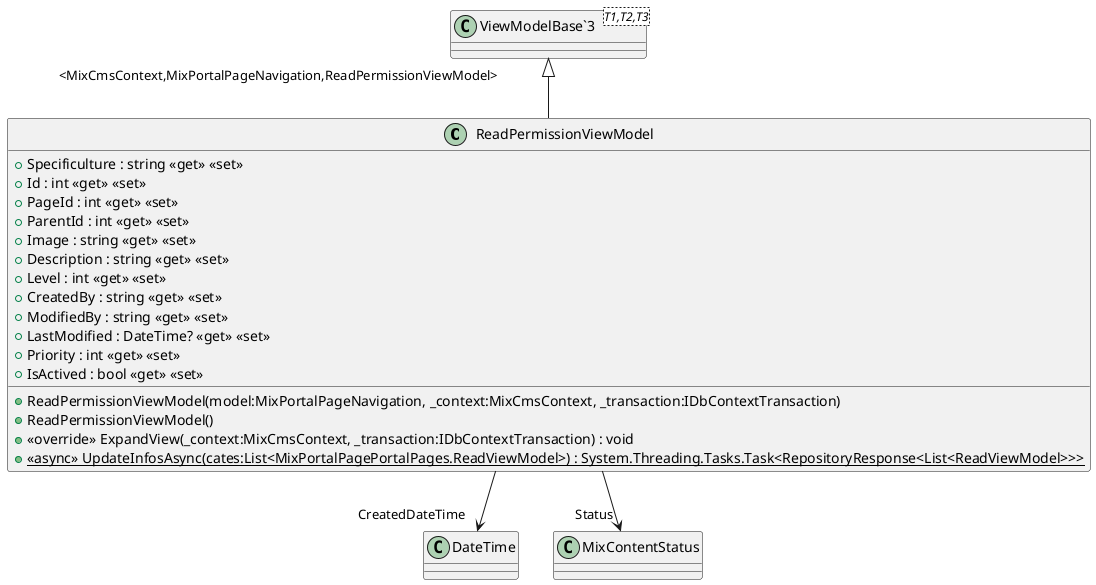 @startuml
class ReadPermissionViewModel {
    + ReadPermissionViewModel(model:MixPortalPageNavigation, _context:MixCmsContext, _transaction:IDbContextTransaction)
    + ReadPermissionViewModel()
    + Specificulture : string <<get>> <<set>>
    + Id : int <<get>> <<set>>
    + PageId : int <<get>> <<set>>
    + ParentId : int <<get>> <<set>>
    + Image : string <<get>> <<set>>
    + Description : string <<get>> <<set>>
    + Level : int <<get>> <<set>>
    + CreatedBy : string <<get>> <<set>>
    + ModifiedBy : string <<get>> <<set>>
    + LastModified : DateTime? <<get>> <<set>>
    + Priority : int <<get>> <<set>>
    + IsActived : bool <<get>> <<set>>
    + <<override>> ExpandView(_context:MixCmsContext, _transaction:IDbContextTransaction) : void
    + {static} <<async>> UpdateInfosAsync(cates:List<MixPortalPagePortalPages.ReadViewModel>) : System.Threading.Tasks.Task<RepositoryResponse<List<ReadViewModel>>>
}
class "ViewModelBase`3"<T1,T2,T3> {
}
"ViewModelBase`3" "<MixCmsContext,MixPortalPageNavigation,ReadPermissionViewModel>" <|-- ReadPermissionViewModel
ReadPermissionViewModel --> "CreatedDateTime" DateTime
ReadPermissionViewModel --> "Status" MixContentStatus
@enduml
